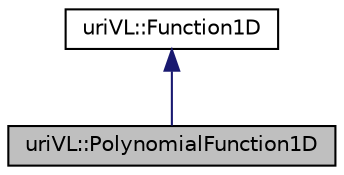 digraph "uriVL::PolynomialFunction1D"
{
  edge [fontname="Helvetica",fontsize="10",labelfontname="Helvetica",labelfontsize="10"];
  node [fontname="Helvetica",fontsize="10",shape=record];
  Node1 [label="uriVL::PolynomialFunction1D",height=0.2,width=0.4,color="black", fillcolor="grey75", style="filled", fontcolor="black"];
  Node2 -> Node1 [dir="back",color="midnightblue",fontsize="10",style="solid",fontname="Helvetica"];
  Node2 [label="uriVL::Function1D",height=0.2,width=0.4,color="black", fillcolor="white", style="filled",URL="$classuriVL_1_1Function1D.html",tooltip="Pure virtual parent class for all 1-dimensional functions. "];
}
